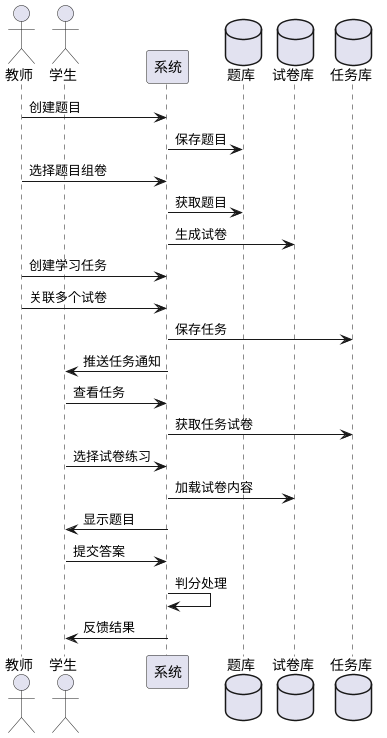 @startuml
actor 教师
actor 学生
participant 系统
database 题库
database 试卷库
database 任务库

教师 -> 系统: 创建题目
系统 -> 题库: 保存题目
教师 -> 系统: 选择题目组卷
系统 -> 题库: 获取题目
系统 -> 试卷库: 生成试卷
教师 -> 系统: 创建学习任务
教师 -> 系统: 关联多个试卷
系统 -> 任务库: 保存任务
系统 -> 学生: 推送任务通知
学生 -> 系统: 查看任务
系统 -> 任务库: 获取任务试卷
学生 -> 系统: 选择试卷练习
系统 -> 试卷库: 加载试卷内容
系统 -> 学生: 显示题目
学生 -> 系统: 提交答案
系统 -> 系统: 判分处理
系统 -> 学生: 反馈结果
@enduml